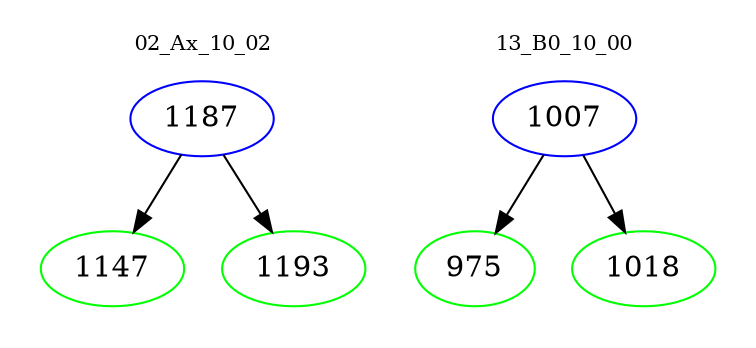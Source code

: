 digraph{
subgraph cluster_0 {
color = white
label = "02_Ax_10_02";
fontsize=10;
T0_1187 [label="1187", color="blue"]
T0_1187 -> T0_1147 [color="black"]
T0_1147 [label="1147", color="green"]
T0_1187 -> T0_1193 [color="black"]
T0_1193 [label="1193", color="green"]
}
subgraph cluster_1 {
color = white
label = "13_B0_10_00";
fontsize=10;
T1_1007 [label="1007", color="blue"]
T1_1007 -> T1_975 [color="black"]
T1_975 [label="975", color="green"]
T1_1007 -> T1_1018 [color="black"]
T1_1018 [label="1018", color="green"]
}
}
